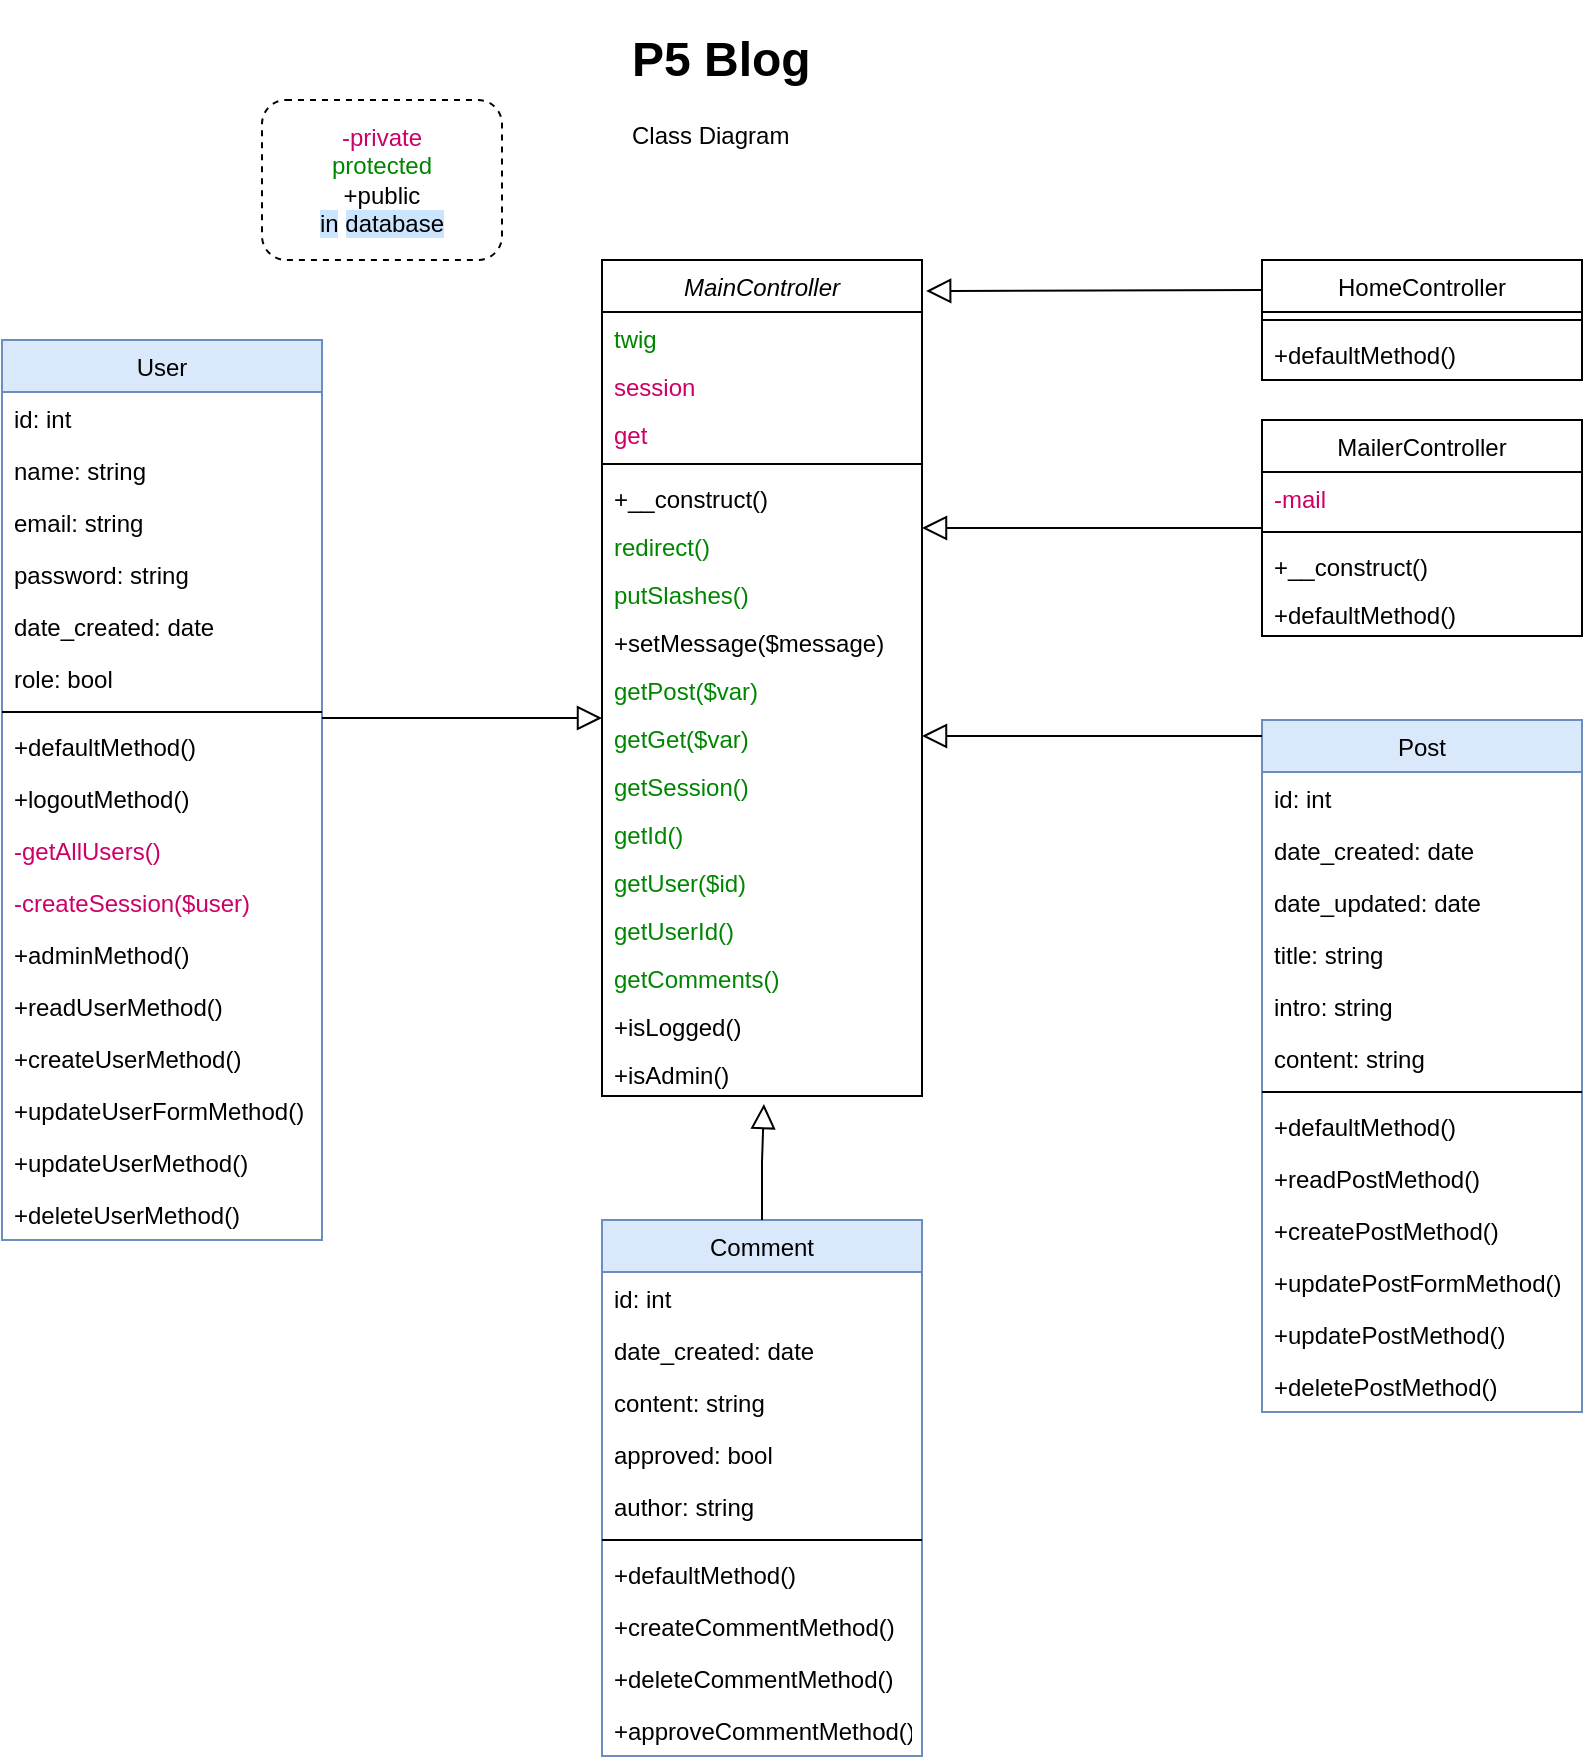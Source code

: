 <mxfile version="20.3.0" type="device"><diagram id="C5RBs43oDa-KdzZeNtuy" name="Page-1"><mxGraphModel dx="946" dy="1773" grid="1" gridSize="10" guides="1" tooltips="1" connect="1" arrows="1" fold="1" page="1" pageScale="1" pageWidth="827" pageHeight="1169" math="0" shadow="0"><root><mxCell id="WIyWlLk6GJQsqaUBKTNV-0"/><mxCell id="WIyWlLk6GJQsqaUBKTNV-1" parent="WIyWlLk6GJQsqaUBKTNV-0"/><mxCell id="zkfFHV4jXpPFQw0GAbJ--0" value="MainController" style="swimlane;fontStyle=2;align=center;verticalAlign=top;childLayout=stackLayout;horizontal=1;startSize=26;horizontalStack=0;resizeParent=1;resizeLast=0;collapsible=1;marginBottom=0;rounded=0;shadow=0;strokeWidth=1;" parent="WIyWlLk6GJQsqaUBKTNV-1" vertex="1"><mxGeometry x="320" y="120" width="160" height="418" as="geometry"><mxRectangle x="220" y="120" width="160" height="26" as="alternateBounds"/></mxGeometry></mxCell><mxCell id="zkfFHV4jXpPFQw0GAbJ--1" value="twig" style="text;align=left;verticalAlign=top;spacingLeft=4;spacingRight=4;overflow=hidden;rotatable=0;points=[[0,0.5],[1,0.5]];portConstraint=eastwest;fontColor=#008500;" parent="zkfFHV4jXpPFQw0GAbJ--0" vertex="1"><mxGeometry y="26" width="160" height="24" as="geometry"/></mxCell><mxCell id="8S7GpNZxZdFeD9z_MshZ-2" value="session" style="text;align=left;verticalAlign=top;spacingLeft=4;spacingRight=4;overflow=hidden;rotatable=0;points=[[0,0.5],[1,0.5]];portConstraint=eastwest;fontColor=#CC0066;" parent="zkfFHV4jXpPFQw0GAbJ--0" vertex="1"><mxGeometry y="50" width="160" height="24" as="geometry"/></mxCell><mxCell id="8S7GpNZxZdFeD9z_MshZ-3" value="get" style="text;align=left;verticalAlign=top;spacingLeft=4;spacingRight=4;overflow=hidden;rotatable=0;points=[[0,0.5],[1,0.5]];portConstraint=eastwest;fontColor=#CC0066;" parent="zkfFHV4jXpPFQw0GAbJ--0" vertex="1"><mxGeometry y="74" width="160" height="24" as="geometry"/></mxCell><mxCell id="zkfFHV4jXpPFQw0GAbJ--4" value="" style="line;html=1;strokeWidth=1;align=left;verticalAlign=middle;spacingTop=-1;spacingLeft=3;spacingRight=3;rotatable=0;labelPosition=right;points=[];portConstraint=eastwest;" parent="zkfFHV4jXpPFQw0GAbJ--0" vertex="1"><mxGeometry y="98" width="160" height="8" as="geometry"/></mxCell><mxCell id="8S7GpNZxZdFeD9z_MshZ-5" value="+__construct()" style="text;align=left;verticalAlign=top;spacingLeft=4;spacingRight=4;overflow=hidden;rotatable=0;points=[[0,0.5],[1,0.5]];portConstraint=eastwest;" parent="zkfFHV4jXpPFQw0GAbJ--0" vertex="1"><mxGeometry y="106" width="160" height="24" as="geometry"/></mxCell><mxCell id="8S7GpNZxZdFeD9z_MshZ-6" value="redirect()" style="text;align=left;verticalAlign=top;spacingLeft=4;spacingRight=4;overflow=hidden;rotatable=0;points=[[0,0.5],[1,0.5]];portConstraint=eastwest;fontColor=#008500;" parent="zkfFHV4jXpPFQw0GAbJ--0" vertex="1"><mxGeometry y="130" width="160" height="24" as="geometry"/></mxCell><mxCell id="3tjinmIyQCMf-RQgfuZ6-44" value="putSlashes()" style="text;align=left;verticalAlign=top;spacingLeft=4;spacingRight=4;overflow=hidden;rotatable=0;points=[[0,0.5],[1,0.5]];portConstraint=eastwest;fontColor=#008500;" vertex="1" parent="zkfFHV4jXpPFQw0GAbJ--0"><mxGeometry y="154" width="160" height="24" as="geometry"/></mxCell><mxCell id="3tjinmIyQCMf-RQgfuZ6-45" value="+setMessage($message)" style="text;align=left;verticalAlign=top;spacingLeft=4;spacingRight=4;overflow=hidden;rotatable=0;points=[[0,0.5],[1,0.5]];portConstraint=eastwest;" vertex="1" parent="zkfFHV4jXpPFQw0GAbJ--0"><mxGeometry y="178" width="160" height="24" as="geometry"/></mxCell><mxCell id="8S7GpNZxZdFeD9z_MshZ-12" value="getPost($var)" style="text;align=left;verticalAlign=top;spacingLeft=4;spacingRight=4;overflow=hidden;rotatable=0;points=[[0,0.5],[1,0.5]];portConstraint=eastwest;fontColor=#008500;" parent="zkfFHV4jXpPFQw0GAbJ--0" vertex="1"><mxGeometry y="202" width="160" height="24" as="geometry"/></mxCell><mxCell id="8S7GpNZxZdFeD9z_MshZ-14" value="getGet($var)" style="text;align=left;verticalAlign=top;spacingLeft=4;spacingRight=4;overflow=hidden;rotatable=0;points=[[0,0.5],[1,0.5]];portConstraint=eastwest;fontColor=#008500;" parent="zkfFHV4jXpPFQw0GAbJ--0" vertex="1"><mxGeometry y="226" width="160" height="24" as="geometry"/></mxCell><mxCell id="8S7GpNZxZdFeD9z_MshZ-9" value="getSession()" style="text;align=left;verticalAlign=top;spacingLeft=4;spacingRight=4;overflow=hidden;rotatable=0;points=[[0,0.5],[1,0.5]];portConstraint=eastwest;fontColor=#008500;" parent="zkfFHV4jXpPFQw0GAbJ--0" vertex="1"><mxGeometry y="250" width="160" height="24" as="geometry"/></mxCell><mxCell id="8S7GpNZxZdFeD9z_MshZ-10" value="getId()" style="text;align=left;verticalAlign=top;spacingLeft=4;spacingRight=4;overflow=hidden;rotatable=0;points=[[0,0.5],[1,0.5]];portConstraint=eastwest;fontColor=#008500;" parent="zkfFHV4jXpPFQw0GAbJ--0" vertex="1"><mxGeometry y="274" width="160" height="24" as="geometry"/></mxCell><mxCell id="8S7GpNZxZdFeD9z_MshZ-13" value="getUser($id)" style="text;align=left;verticalAlign=top;spacingLeft=4;spacingRight=4;overflow=hidden;rotatable=0;points=[[0,0.5],[1,0.5]];portConstraint=eastwest;fontColor=#008500;" parent="zkfFHV4jXpPFQw0GAbJ--0" vertex="1"><mxGeometry y="298" width="160" height="24" as="geometry"/></mxCell><mxCell id="8S7GpNZxZdFeD9z_MshZ-11" value="getUserId()" style="text;align=left;verticalAlign=top;spacingLeft=4;spacingRight=4;overflow=hidden;rotatable=0;points=[[0,0.5],[1,0.5]];portConstraint=eastwest;fontColor=#008500;" parent="zkfFHV4jXpPFQw0GAbJ--0" vertex="1"><mxGeometry y="322" width="160" height="24" as="geometry"/></mxCell><mxCell id="3tjinmIyQCMf-RQgfuZ6-46" value="getComments()" style="text;align=left;verticalAlign=top;spacingLeft=4;spacingRight=4;overflow=hidden;rotatable=0;points=[[0,0.5],[1,0.5]];portConstraint=eastwest;fontColor=#008500;" vertex="1" parent="zkfFHV4jXpPFQw0GAbJ--0"><mxGeometry y="346" width="160" height="24" as="geometry"/></mxCell><mxCell id="8S7GpNZxZdFeD9z_MshZ-8" value="+isLogged()" style="text;align=left;verticalAlign=top;spacingLeft=4;spacingRight=4;overflow=hidden;rotatable=0;points=[[0,0.5],[1,0.5]];portConstraint=eastwest;" parent="zkfFHV4jXpPFQw0GAbJ--0" vertex="1"><mxGeometry y="370" width="160" height="24" as="geometry"/></mxCell><mxCell id="8S7GpNZxZdFeD9z_MshZ-7" value="+isAdmin()" style="text;align=left;verticalAlign=top;spacingLeft=4;spacingRight=4;overflow=hidden;rotatable=0;points=[[0,0.5],[1,0.5]];portConstraint=eastwest;" parent="zkfFHV4jXpPFQw0GAbJ--0" vertex="1"><mxGeometry y="394" width="160" height="24" as="geometry"/></mxCell><mxCell id="zkfFHV4jXpPFQw0GAbJ--6" value="User" style="swimlane;fontStyle=0;align=center;verticalAlign=top;childLayout=stackLayout;horizontal=1;startSize=26;horizontalStack=0;resizeParent=1;resizeLast=0;collapsible=1;marginBottom=0;rounded=0;shadow=0;strokeWidth=1;fillColor=#dae8fc;strokeColor=#6c8ebf;" parent="WIyWlLk6GJQsqaUBKTNV-1" vertex="1"><mxGeometry x="20" y="160" width="160" height="450" as="geometry"><mxRectangle x="130" y="380" width="160" height="26" as="alternateBounds"/></mxGeometry></mxCell><mxCell id="zkfFHV4jXpPFQw0GAbJ--7" value="id: int" style="text;align=left;verticalAlign=top;spacingLeft=4;spacingRight=4;overflow=hidden;rotatable=0;points=[[0,0.5],[1,0.5]];portConstraint=eastwest;" parent="zkfFHV4jXpPFQw0GAbJ--6" vertex="1"><mxGeometry y="26" width="160" height="26" as="geometry"/></mxCell><mxCell id="zkfFHV4jXpPFQw0GAbJ--8" value="name: string" style="text;align=left;verticalAlign=top;spacingLeft=4;spacingRight=4;overflow=hidden;rotatable=0;points=[[0,0.5],[1,0.5]];portConstraint=eastwest;rounded=0;shadow=0;html=0;" parent="zkfFHV4jXpPFQw0GAbJ--6" vertex="1"><mxGeometry y="52" width="160" height="26" as="geometry"/></mxCell><mxCell id="3tjinmIyQCMf-RQgfuZ6-11" value="email: string" style="text;align=left;verticalAlign=top;spacingLeft=4;spacingRight=4;overflow=hidden;rotatable=0;points=[[0,0.5],[1,0.5]];portConstraint=eastwest;rounded=0;shadow=0;html=0;" vertex="1" parent="zkfFHV4jXpPFQw0GAbJ--6"><mxGeometry y="78" width="160" height="26" as="geometry"/></mxCell><mxCell id="3tjinmIyQCMf-RQgfuZ6-12" value="password: string" style="text;align=left;verticalAlign=top;spacingLeft=4;spacingRight=4;overflow=hidden;rotatable=0;points=[[0,0.5],[1,0.5]];portConstraint=eastwest;rounded=0;shadow=0;html=0;" vertex="1" parent="zkfFHV4jXpPFQw0GAbJ--6"><mxGeometry y="104" width="160" height="26" as="geometry"/></mxCell><mxCell id="3tjinmIyQCMf-RQgfuZ6-14" value="date_created: date" style="text;align=left;verticalAlign=top;spacingLeft=4;spacingRight=4;overflow=hidden;rotatable=0;points=[[0,0.5],[1,0.5]];portConstraint=eastwest;rounded=0;shadow=0;html=0;" vertex="1" parent="zkfFHV4jXpPFQw0GAbJ--6"><mxGeometry y="130" width="160" height="26" as="geometry"/></mxCell><mxCell id="3tjinmIyQCMf-RQgfuZ6-13" value="role: bool" style="text;align=left;verticalAlign=top;spacingLeft=4;spacingRight=4;overflow=hidden;rotatable=0;points=[[0,0.5],[1,0.5]];portConstraint=eastwest;rounded=0;shadow=0;html=0;" vertex="1" parent="zkfFHV4jXpPFQw0GAbJ--6"><mxGeometry y="156" width="160" height="26" as="geometry"/></mxCell><mxCell id="zkfFHV4jXpPFQw0GAbJ--9" value="" style="line;html=1;strokeWidth=1;align=left;verticalAlign=middle;spacingTop=-1;spacingLeft=3;spacingRight=3;rotatable=0;labelPosition=right;points=[];portConstraint=eastwest;" parent="zkfFHV4jXpPFQw0GAbJ--6" vertex="1"><mxGeometry y="182" width="160" height="8" as="geometry"/></mxCell><mxCell id="3tjinmIyQCMf-RQgfuZ6-53" value="+defaultMethod()" style="text;align=left;verticalAlign=top;spacingLeft=4;spacingRight=4;overflow=hidden;rotatable=0;points=[[0,0.5],[1,0.5]];portConstraint=eastwest;fontStyle=0;" vertex="1" parent="zkfFHV4jXpPFQw0GAbJ--6"><mxGeometry y="190" width="160" height="26" as="geometry"/></mxCell><mxCell id="3tjinmIyQCMf-RQgfuZ6-54" value="+logoutMethod()" style="text;align=left;verticalAlign=top;spacingLeft=4;spacingRight=4;overflow=hidden;rotatable=0;points=[[0,0.5],[1,0.5]];portConstraint=eastwest;fontStyle=0;" vertex="1" parent="zkfFHV4jXpPFQw0GAbJ--6"><mxGeometry y="216" width="160" height="26" as="geometry"/></mxCell><mxCell id="3tjinmIyQCMf-RQgfuZ6-58" value="-getAllUsers()" style="text;align=left;verticalAlign=top;spacingLeft=4;spacingRight=4;overflow=hidden;rotatable=0;points=[[0,0.5],[1,0.5]];portConstraint=eastwest;fontStyle=0;fontColor=#CC0066;" vertex="1" parent="zkfFHV4jXpPFQw0GAbJ--6"><mxGeometry y="242" width="160" height="26" as="geometry"/></mxCell><mxCell id="3tjinmIyQCMf-RQgfuZ6-60" value="-createSession($user)" style="text;align=left;verticalAlign=top;spacingLeft=4;spacingRight=4;overflow=hidden;rotatable=0;points=[[0,0.5],[1,0.5]];portConstraint=eastwest;fontStyle=0;fontColor=#CC0066;" vertex="1" parent="zkfFHV4jXpPFQw0GAbJ--6"><mxGeometry y="268" width="160" height="26" as="geometry"/></mxCell><mxCell id="3tjinmIyQCMf-RQgfuZ6-62" value="+adminMethod()" style="text;align=left;verticalAlign=top;spacingLeft=4;spacingRight=4;overflow=hidden;rotatable=0;points=[[0,0.5],[1,0.5]];portConstraint=eastwest;fontStyle=0;" vertex="1" parent="zkfFHV4jXpPFQw0GAbJ--6"><mxGeometry y="294" width="160" height="26" as="geometry"/></mxCell><mxCell id="3tjinmIyQCMf-RQgfuZ6-61" value="+readUserMethod()" style="text;align=left;verticalAlign=top;spacingLeft=4;spacingRight=4;overflow=hidden;rotatable=0;points=[[0,0.5],[1,0.5]];portConstraint=eastwest;fontStyle=0;" vertex="1" parent="zkfFHV4jXpPFQw0GAbJ--6"><mxGeometry y="320" width="160" height="26" as="geometry"/></mxCell><mxCell id="3tjinmIyQCMf-RQgfuZ6-59" value="+createUserMethod()" style="text;align=left;verticalAlign=top;spacingLeft=4;spacingRight=4;overflow=hidden;rotatable=0;points=[[0,0.5],[1,0.5]];portConstraint=eastwest;fontStyle=0;" vertex="1" parent="zkfFHV4jXpPFQw0GAbJ--6"><mxGeometry y="346" width="160" height="26" as="geometry"/></mxCell><mxCell id="3tjinmIyQCMf-RQgfuZ6-57" value="+updateUserFormMethod()" style="text;align=left;verticalAlign=top;spacingLeft=4;spacingRight=4;overflow=hidden;rotatable=0;points=[[0,0.5],[1,0.5]];portConstraint=eastwest;fontStyle=0;" vertex="1" parent="zkfFHV4jXpPFQw0GAbJ--6"><mxGeometry y="372" width="160" height="26" as="geometry"/></mxCell><mxCell id="3tjinmIyQCMf-RQgfuZ6-56" value="+updateUserMethod()" style="text;align=left;verticalAlign=top;spacingLeft=4;spacingRight=4;overflow=hidden;rotatable=0;points=[[0,0.5],[1,0.5]];portConstraint=eastwest;fontStyle=0;" vertex="1" parent="zkfFHV4jXpPFQw0GAbJ--6"><mxGeometry y="398" width="160" height="26" as="geometry"/></mxCell><mxCell id="3tjinmIyQCMf-RQgfuZ6-55" value="+deleteUserMethod()" style="text;align=left;verticalAlign=top;spacingLeft=4;spacingRight=4;overflow=hidden;rotatable=0;points=[[0,0.5],[1,0.5]];portConstraint=eastwest;fontStyle=0;" vertex="1" parent="zkfFHV4jXpPFQw0GAbJ--6"><mxGeometry y="424" width="160" height="26" as="geometry"/></mxCell><mxCell id="zkfFHV4jXpPFQw0GAbJ--12" value="" style="endArrow=block;endSize=10;endFill=0;shadow=0;strokeWidth=1;rounded=0;edgeStyle=elbowEdgeStyle;elbow=vertical;" parent="WIyWlLk6GJQsqaUBKTNV-1" source="zkfFHV4jXpPFQw0GAbJ--6" target="zkfFHV4jXpPFQw0GAbJ--0" edge="1"><mxGeometry width="160" relative="1" as="geometry"><mxPoint x="200" y="203" as="sourcePoint"/><mxPoint x="200" y="203" as="targetPoint"/></mxGeometry></mxCell><mxCell id="zkfFHV4jXpPFQw0GAbJ--13" value="MailerController" style="swimlane;fontStyle=0;align=center;verticalAlign=top;childLayout=stackLayout;horizontal=1;startSize=26;horizontalStack=0;resizeParent=1;resizeLast=0;collapsible=1;marginBottom=0;rounded=0;shadow=0;strokeWidth=1;" parent="WIyWlLk6GJQsqaUBKTNV-1" vertex="1"><mxGeometry x="650" y="200" width="160" height="108" as="geometry"><mxRectangle x="340" y="380" width="170" height="26" as="alternateBounds"/></mxGeometry></mxCell><mxCell id="3tjinmIyQCMf-RQgfuZ6-41" value="-mail" style="text;align=left;verticalAlign=top;spacingLeft=4;spacingRight=4;overflow=hidden;rotatable=0;points=[[0,0.5],[1,0.5]];portConstraint=eastwest;fontColor=#CC0066;" vertex="1" parent="zkfFHV4jXpPFQw0GAbJ--13"><mxGeometry y="26" width="160" height="26" as="geometry"/></mxCell><mxCell id="zkfFHV4jXpPFQw0GAbJ--15" value="" style="line;html=1;strokeWidth=1;align=left;verticalAlign=middle;spacingTop=-1;spacingLeft=3;spacingRight=3;rotatable=0;labelPosition=right;points=[];portConstraint=eastwest;" parent="zkfFHV4jXpPFQw0GAbJ--13" vertex="1"><mxGeometry y="52" width="160" height="8" as="geometry"/></mxCell><mxCell id="3tjinmIyQCMf-RQgfuZ6-43" value="+__construct()" style="text;align=left;verticalAlign=top;spacingLeft=4;spacingRight=4;overflow=hidden;rotatable=0;points=[[0,0.5],[1,0.5]];portConstraint=eastwest;" vertex="1" parent="zkfFHV4jXpPFQw0GAbJ--13"><mxGeometry y="60" width="160" height="24" as="geometry"/></mxCell><mxCell id="3tjinmIyQCMf-RQgfuZ6-42" value="+defaultMethod()" style="text;align=left;verticalAlign=top;spacingLeft=4;spacingRight=4;overflow=hidden;rotatable=0;points=[[0,0.5],[1,0.5]];portConstraint=eastwest;" vertex="1" parent="zkfFHV4jXpPFQw0GAbJ--13"><mxGeometry y="84" width="160" height="24" as="geometry"/></mxCell><mxCell id="zkfFHV4jXpPFQw0GAbJ--16" value="" style="endArrow=block;endSize=10;endFill=0;shadow=0;strokeWidth=1;rounded=0;edgeStyle=elbowEdgeStyle;elbow=vertical;" parent="WIyWlLk6GJQsqaUBKTNV-1" source="zkfFHV4jXpPFQw0GAbJ--13" target="zkfFHV4jXpPFQw0GAbJ--0" edge="1"><mxGeometry width="160" relative="1" as="geometry"><mxPoint x="210" y="373" as="sourcePoint"/><mxPoint x="310" y="271" as="targetPoint"/></mxGeometry></mxCell><mxCell id="zkfFHV4jXpPFQw0GAbJ--17" value="HomeController" style="swimlane;fontStyle=0;align=center;verticalAlign=top;childLayout=stackLayout;horizontal=1;startSize=26;horizontalStack=0;resizeParent=1;resizeLast=0;collapsible=1;marginBottom=0;rounded=0;shadow=0;strokeWidth=1;" parent="WIyWlLk6GJQsqaUBKTNV-1" vertex="1"><mxGeometry x="650" y="120" width="160" height="60" as="geometry"><mxRectangle x="550" y="140" width="160" height="26" as="alternateBounds"/></mxGeometry></mxCell><mxCell id="zkfFHV4jXpPFQw0GAbJ--23" value="" style="line;html=1;strokeWidth=1;align=left;verticalAlign=middle;spacingTop=-1;spacingLeft=3;spacingRight=3;rotatable=0;labelPosition=right;points=[];portConstraint=eastwest;" parent="zkfFHV4jXpPFQw0GAbJ--17" vertex="1"><mxGeometry y="26" width="160" height="8" as="geometry"/></mxCell><mxCell id="8S7GpNZxZdFeD9z_MshZ-17" value="+defaultMethod()" style="text;align=left;verticalAlign=top;spacingLeft=4;spacingRight=4;overflow=hidden;rotatable=0;points=[[0,0.5],[1,0.5]];portConstraint=eastwest;" parent="zkfFHV4jXpPFQw0GAbJ--17" vertex="1"><mxGeometry y="34" width="160" height="24" as="geometry"/></mxCell><mxCell id="8S7GpNZxZdFeD9z_MshZ-18" value="" style="endArrow=block;endSize=10;endFill=0;shadow=0;strokeWidth=1;rounded=0;edgeStyle=elbowEdgeStyle;elbow=vertical;exitX=0;exitY=0.25;exitDx=0;exitDy=0;entryX=1.013;entryY=0.038;entryDx=0;entryDy=0;entryPerimeter=0;" parent="WIyWlLk6GJQsqaUBKTNV-1" source="zkfFHV4jXpPFQw0GAbJ--17" target="zkfFHV4jXpPFQw0GAbJ--0" edge="1"><mxGeometry width="160" relative="1" as="geometry"><mxPoint x="540" y="495" as="sourcePoint"/><mxPoint x="490" y="136" as="targetPoint"/></mxGeometry></mxCell><mxCell id="3tjinmIyQCMf-RQgfuZ6-0" value="&lt;h1&gt;P5 Blog&lt;/h1&gt;&lt;div&gt;Class Diagram&lt;/div&gt;" style="text;html=1;strokeColor=none;fillColor=none;spacing=5;spacingTop=-20;whiteSpace=wrap;overflow=hidden;rounded=0;" vertex="1" parent="WIyWlLk6GJQsqaUBKTNV-1"><mxGeometry x="330" width="110" height="80" as="geometry"/></mxCell><mxCell id="3tjinmIyQCMf-RQgfuZ6-9" value="&lt;font color=&quot;#cc0066&quot;&gt;-private&lt;/font&gt;&lt;br&gt;protected&lt;br&gt;&lt;font color=&quot;#000000&quot;&gt;+public&lt;/font&gt;&lt;br&gt;&lt;font style=&quot;background-color: rgb(204, 229, 255);&quot; color=&quot;#000000&quot;&gt;in&lt;/font&gt; &lt;font style=&quot;background-color: rgb(204, 229, 255);&quot; color=&quot;#000000&quot;&gt;database&lt;/font&gt;" style="rounded=1;whiteSpace=wrap;html=1;fontColor=#008500;dashed=1;" vertex="1" parent="WIyWlLk6GJQsqaUBKTNV-1"><mxGeometry x="150" y="40" width="120" height="80" as="geometry"/></mxCell><mxCell id="3tjinmIyQCMf-RQgfuZ6-15" value="Comment" style="swimlane;fontStyle=0;align=center;verticalAlign=top;childLayout=stackLayout;horizontal=1;startSize=26;horizontalStack=0;resizeParent=1;resizeLast=0;collapsible=1;marginBottom=0;rounded=0;shadow=0;strokeWidth=1;fillColor=#dae8fc;strokeColor=#6c8ebf;" vertex="1" parent="WIyWlLk6GJQsqaUBKTNV-1"><mxGeometry x="320" y="600" width="160" height="268" as="geometry"><mxRectangle x="130" y="380" width="160" height="26" as="alternateBounds"/></mxGeometry></mxCell><mxCell id="3tjinmIyQCMf-RQgfuZ6-16" value="id: int" style="text;align=left;verticalAlign=top;spacingLeft=4;spacingRight=4;overflow=hidden;rotatable=0;points=[[0,0.5],[1,0.5]];portConstraint=eastwest;" vertex="1" parent="3tjinmIyQCMf-RQgfuZ6-15"><mxGeometry y="26" width="160" height="26" as="geometry"/></mxCell><mxCell id="3tjinmIyQCMf-RQgfuZ6-20" value="date_created: date" style="text;align=left;verticalAlign=top;spacingLeft=4;spacingRight=4;overflow=hidden;rotatable=0;points=[[0,0.5],[1,0.5]];portConstraint=eastwest;rounded=0;shadow=0;html=0;" vertex="1" parent="3tjinmIyQCMf-RQgfuZ6-15"><mxGeometry y="52" width="160" height="26" as="geometry"/></mxCell><mxCell id="3tjinmIyQCMf-RQgfuZ6-38" value="content: string" style="text;align=left;verticalAlign=top;spacingLeft=4;spacingRight=4;overflow=hidden;rotatable=0;points=[[0,0.5],[1,0.5]];portConstraint=eastwest;rounded=0;shadow=0;html=0;" vertex="1" parent="3tjinmIyQCMf-RQgfuZ6-15"><mxGeometry y="78" width="160" height="26" as="geometry"/></mxCell><mxCell id="3tjinmIyQCMf-RQgfuZ6-21" value="approved: bool" style="text;align=left;verticalAlign=top;spacingLeft=4;spacingRight=4;overflow=hidden;rotatable=0;points=[[0,0.5],[1,0.5]];portConstraint=eastwest;rounded=0;shadow=0;html=0;" vertex="1" parent="3tjinmIyQCMf-RQgfuZ6-15"><mxGeometry y="104" width="160" height="26" as="geometry"/></mxCell><mxCell id="3tjinmIyQCMf-RQgfuZ6-17" value="author: string" style="text;align=left;verticalAlign=top;spacingLeft=4;spacingRight=4;overflow=hidden;rotatable=0;points=[[0,0.5],[1,0.5]];portConstraint=eastwest;rounded=0;shadow=0;html=0;" vertex="1" parent="3tjinmIyQCMf-RQgfuZ6-15"><mxGeometry y="130" width="160" height="26" as="geometry"/></mxCell><mxCell id="3tjinmIyQCMf-RQgfuZ6-22" value="" style="line;html=1;strokeWidth=1;align=left;verticalAlign=middle;spacingTop=-1;spacingLeft=3;spacingRight=3;rotatable=0;labelPosition=right;points=[];portConstraint=eastwest;" vertex="1" parent="3tjinmIyQCMf-RQgfuZ6-15"><mxGeometry y="156" width="160" height="8" as="geometry"/></mxCell><mxCell id="3tjinmIyQCMf-RQgfuZ6-23" value="+defaultMethod()" style="text;align=left;verticalAlign=top;spacingLeft=4;spacingRight=4;overflow=hidden;rotatable=0;points=[[0,0.5],[1,0.5]];portConstraint=eastwest;fontStyle=0;" vertex="1" parent="3tjinmIyQCMf-RQgfuZ6-15"><mxGeometry y="164" width="160" height="26" as="geometry"/></mxCell><mxCell id="3tjinmIyQCMf-RQgfuZ6-24" value="+createCommentMethod()" style="text;align=left;verticalAlign=top;spacingLeft=4;spacingRight=4;overflow=hidden;rotatable=0;points=[[0,0.5],[1,0.5]];portConstraint=eastwest;" vertex="1" parent="3tjinmIyQCMf-RQgfuZ6-15"><mxGeometry y="190" width="160" height="26" as="geometry"/></mxCell><mxCell id="3tjinmIyQCMf-RQgfuZ6-40" value="+deleteCommentMethod()" style="text;align=left;verticalAlign=top;spacingLeft=4;spacingRight=4;overflow=hidden;rotatable=0;points=[[0,0.5],[1,0.5]];portConstraint=eastwest;" vertex="1" parent="3tjinmIyQCMf-RQgfuZ6-15"><mxGeometry y="216" width="160" height="26" as="geometry"/></mxCell><mxCell id="3tjinmIyQCMf-RQgfuZ6-39" value="+approveCommentMethod()" style="text;align=left;verticalAlign=top;spacingLeft=4;spacingRight=4;overflow=hidden;rotatable=0;points=[[0,0.5],[1,0.5]];portConstraint=eastwest;" vertex="1" parent="3tjinmIyQCMf-RQgfuZ6-15"><mxGeometry y="242" width="160" height="26" as="geometry"/></mxCell><mxCell id="3tjinmIyQCMf-RQgfuZ6-25" value="Post" style="swimlane;fontStyle=0;align=center;verticalAlign=top;childLayout=stackLayout;horizontal=1;startSize=26;horizontalStack=0;resizeParent=1;resizeLast=0;collapsible=1;marginBottom=0;rounded=0;shadow=0;strokeWidth=1;fillColor=#dae8fc;strokeColor=#6c8ebf;" vertex="1" parent="WIyWlLk6GJQsqaUBKTNV-1"><mxGeometry x="650" y="350" width="160" height="346" as="geometry"><mxRectangle x="130" y="380" width="160" height="26" as="alternateBounds"/></mxGeometry></mxCell><mxCell id="3tjinmIyQCMf-RQgfuZ6-26" value="id: int" style="text;align=left;verticalAlign=top;spacingLeft=4;spacingRight=4;overflow=hidden;rotatable=0;points=[[0,0.5],[1,0.5]];portConstraint=eastwest;" vertex="1" parent="3tjinmIyQCMf-RQgfuZ6-25"><mxGeometry y="26" width="160" height="26" as="geometry"/></mxCell><mxCell id="3tjinmIyQCMf-RQgfuZ6-30" value="date_created: date" style="text;align=left;verticalAlign=top;spacingLeft=4;spacingRight=4;overflow=hidden;rotatable=0;points=[[0,0.5],[1,0.5]];portConstraint=eastwest;rounded=0;shadow=0;html=0;" vertex="1" parent="3tjinmIyQCMf-RQgfuZ6-25"><mxGeometry y="52" width="160" height="26" as="geometry"/></mxCell><mxCell id="3tjinmIyQCMf-RQgfuZ6-35" value="date_updated: date" style="text;align=left;verticalAlign=top;spacingLeft=4;spacingRight=4;overflow=hidden;rotatable=0;points=[[0,0.5],[1,0.5]];portConstraint=eastwest;rounded=0;shadow=0;html=0;" vertex="1" parent="3tjinmIyQCMf-RQgfuZ6-25"><mxGeometry y="78" width="160" height="26" as="geometry"/></mxCell><mxCell id="3tjinmIyQCMf-RQgfuZ6-27" value="title: string" style="text;align=left;verticalAlign=top;spacingLeft=4;spacingRight=4;overflow=hidden;rotatable=0;points=[[0,0.5],[1,0.5]];portConstraint=eastwest;rounded=0;shadow=0;html=0;" vertex="1" parent="3tjinmIyQCMf-RQgfuZ6-25"><mxGeometry y="104" width="160" height="26" as="geometry"/></mxCell><mxCell id="3tjinmIyQCMf-RQgfuZ6-28" value="intro: string" style="text;align=left;verticalAlign=top;spacingLeft=4;spacingRight=4;overflow=hidden;rotatable=0;points=[[0,0.5],[1,0.5]];portConstraint=eastwest;rounded=0;shadow=0;html=0;" vertex="1" parent="3tjinmIyQCMf-RQgfuZ6-25"><mxGeometry y="130" width="160" height="26" as="geometry"/></mxCell><mxCell id="3tjinmIyQCMf-RQgfuZ6-29" value="content: string" style="text;align=left;verticalAlign=top;spacingLeft=4;spacingRight=4;overflow=hidden;rotatable=0;points=[[0,0.5],[1,0.5]];portConstraint=eastwest;rounded=0;shadow=0;html=0;" vertex="1" parent="3tjinmIyQCMf-RQgfuZ6-25"><mxGeometry y="156" width="160" height="26" as="geometry"/></mxCell><mxCell id="3tjinmIyQCMf-RQgfuZ6-32" value="" style="line;html=1;strokeWidth=1;align=left;verticalAlign=middle;spacingTop=-1;spacingLeft=3;spacingRight=3;rotatable=0;labelPosition=right;points=[];portConstraint=eastwest;" vertex="1" parent="3tjinmIyQCMf-RQgfuZ6-25"><mxGeometry y="182" width="160" height="8" as="geometry"/></mxCell><mxCell id="3tjinmIyQCMf-RQgfuZ6-47" value="+defaultMethod()" style="text;align=left;verticalAlign=top;spacingLeft=4;spacingRight=4;overflow=hidden;rotatable=0;points=[[0,0.5],[1,0.5]];portConstraint=eastwest;fontStyle=0;" vertex="1" parent="3tjinmIyQCMf-RQgfuZ6-25"><mxGeometry y="190" width="160" height="26" as="geometry"/></mxCell><mxCell id="3tjinmIyQCMf-RQgfuZ6-51" value="+readPostMethod()" style="text;align=left;verticalAlign=top;spacingLeft=4;spacingRight=4;overflow=hidden;rotatable=0;points=[[0,0.5],[1,0.5]];portConstraint=eastwest;fontStyle=0;" vertex="1" parent="3tjinmIyQCMf-RQgfuZ6-25"><mxGeometry y="216" width="160" height="26" as="geometry"/></mxCell><mxCell id="3tjinmIyQCMf-RQgfuZ6-48" value="+createPostMethod()" style="text;align=left;verticalAlign=top;spacingLeft=4;spacingRight=4;overflow=hidden;rotatable=0;points=[[0,0.5],[1,0.5]];portConstraint=eastwest;fontStyle=0;" vertex="1" parent="3tjinmIyQCMf-RQgfuZ6-25"><mxGeometry y="242" width="160" height="26" as="geometry"/></mxCell><mxCell id="3tjinmIyQCMf-RQgfuZ6-52" value="+updatePostFormMethod()" style="text;align=left;verticalAlign=top;spacingLeft=4;spacingRight=4;overflow=hidden;rotatable=0;points=[[0,0.5],[1,0.5]];portConstraint=eastwest;fontStyle=0;" vertex="1" parent="3tjinmIyQCMf-RQgfuZ6-25"><mxGeometry y="268" width="160" height="26" as="geometry"/></mxCell><mxCell id="3tjinmIyQCMf-RQgfuZ6-50" value="+updatePostMethod()" style="text;align=left;verticalAlign=top;spacingLeft=4;spacingRight=4;overflow=hidden;rotatable=0;points=[[0,0.5],[1,0.5]];portConstraint=eastwest;fontStyle=0;" vertex="1" parent="3tjinmIyQCMf-RQgfuZ6-25"><mxGeometry y="294" width="160" height="26" as="geometry"/></mxCell><mxCell id="3tjinmIyQCMf-RQgfuZ6-49" value="+deletePostMethod()" style="text;align=left;verticalAlign=top;spacingLeft=4;spacingRight=4;overflow=hidden;rotatable=0;points=[[0,0.5],[1,0.5]];portConstraint=eastwest;fontStyle=0;" vertex="1" parent="3tjinmIyQCMf-RQgfuZ6-25"><mxGeometry y="320" width="160" height="26" as="geometry"/></mxCell><mxCell id="3tjinmIyQCMf-RQgfuZ6-36" value="" style="endArrow=block;endSize=10;endFill=0;shadow=0;strokeWidth=1;rounded=0;edgeStyle=elbowEdgeStyle;elbow=vertical;entryX=1;entryY=0.5;entryDx=0;entryDy=0;" edge="1" parent="WIyWlLk6GJQsqaUBKTNV-1" source="3tjinmIyQCMf-RQgfuZ6-25" target="8S7GpNZxZdFeD9z_MshZ-14"><mxGeometry width="160" relative="1" as="geometry"><mxPoint x="570" y="320" as="sourcePoint"/><mxPoint x="480" y="320" as="targetPoint"/></mxGeometry></mxCell><mxCell id="3tjinmIyQCMf-RQgfuZ6-37" value="" style="endArrow=block;endSize=10;endFill=0;shadow=0;strokeWidth=1;rounded=0;edgeStyle=elbowEdgeStyle;elbow=vertical;exitX=0.5;exitY=0;exitDx=0;exitDy=0;entryX=0.506;entryY=1.167;entryDx=0;entryDy=0;entryPerimeter=0;" edge="1" parent="WIyWlLk6GJQsqaUBKTNV-1" source="3tjinmIyQCMf-RQgfuZ6-15" target="8S7GpNZxZdFeD9z_MshZ-7"><mxGeometry width="160" relative="1" as="geometry"><mxPoint x="399.5" y="525" as="sourcePoint"/><mxPoint x="400" y="560" as="targetPoint"/><Array as="points"/></mxGeometry></mxCell></root></mxGraphModel></diagram></mxfile>